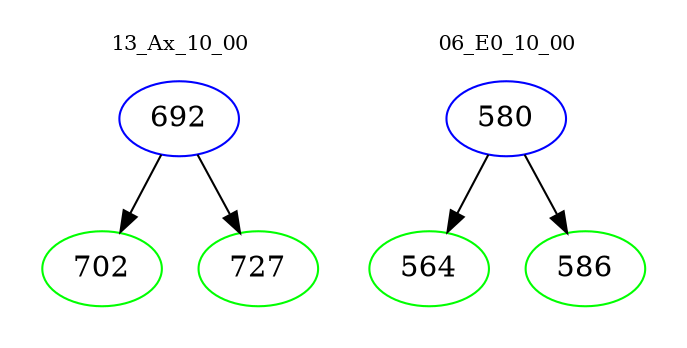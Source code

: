 digraph{
subgraph cluster_0 {
color = white
label = "13_Ax_10_00";
fontsize=10;
T0_692 [label="692", color="blue"]
T0_692 -> T0_702 [color="black"]
T0_702 [label="702", color="green"]
T0_692 -> T0_727 [color="black"]
T0_727 [label="727", color="green"]
}
subgraph cluster_1 {
color = white
label = "06_E0_10_00";
fontsize=10;
T1_580 [label="580", color="blue"]
T1_580 -> T1_564 [color="black"]
T1_564 [label="564", color="green"]
T1_580 -> T1_586 [color="black"]
T1_586 [label="586", color="green"]
}
}
